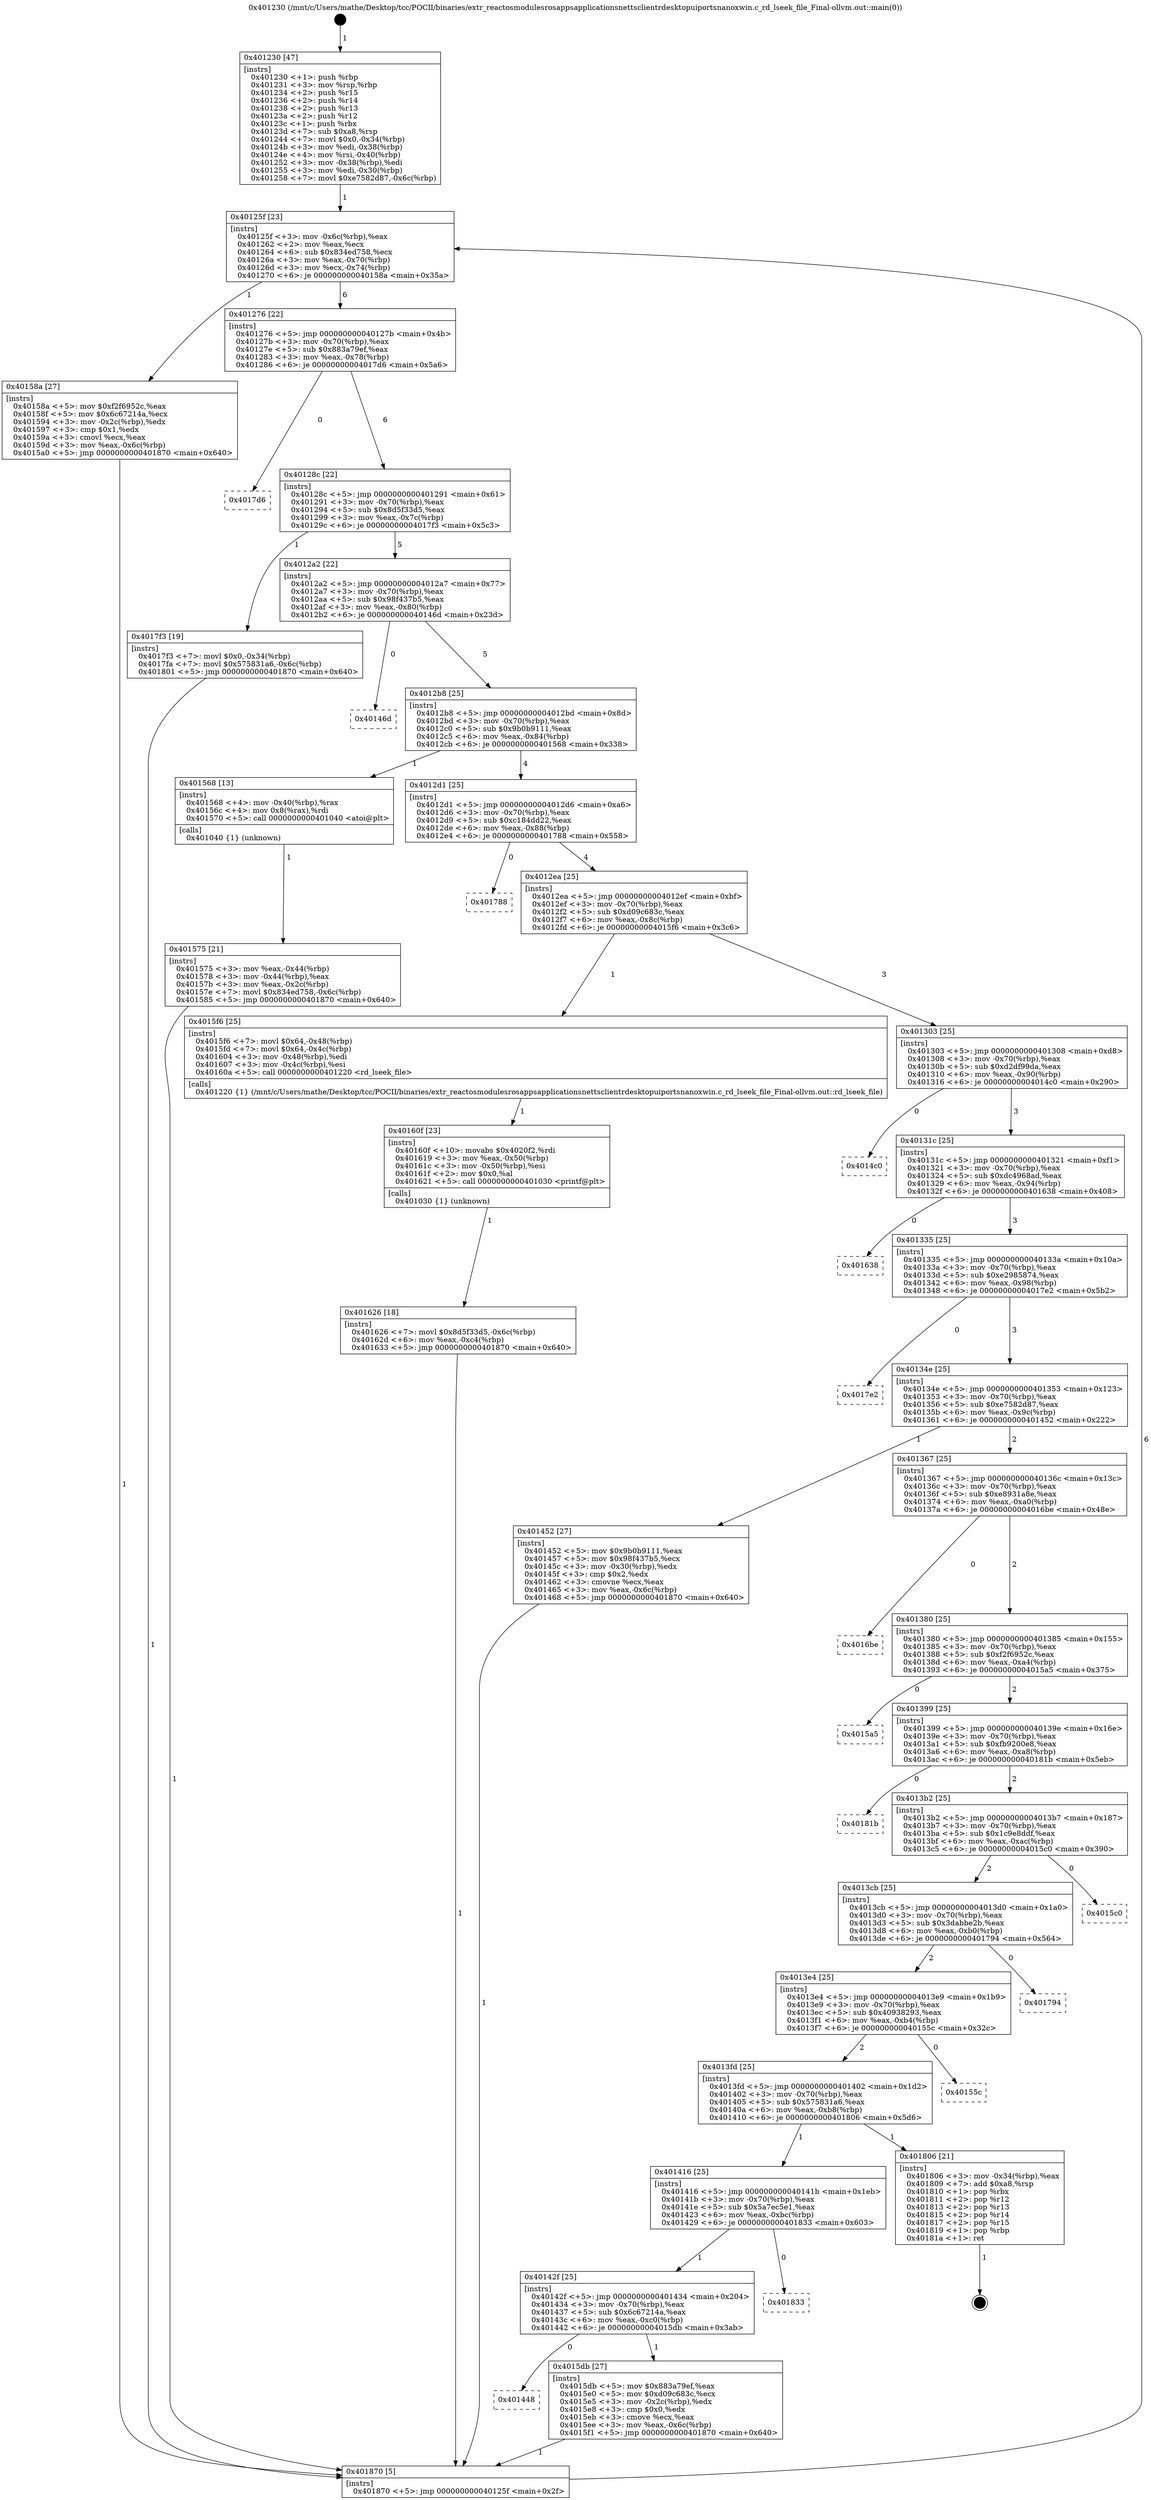 digraph "0x401230" {
  label = "0x401230 (/mnt/c/Users/mathe/Desktop/tcc/POCII/binaries/extr_reactosmodulesrosappsapplicationsnettsclientrdesktopuiportsnanoxwin.c_rd_lseek_file_Final-ollvm.out::main(0))"
  labelloc = "t"
  node[shape=record]

  Entry [label="",width=0.3,height=0.3,shape=circle,fillcolor=black,style=filled]
  "0x40125f" [label="{
     0x40125f [23]\l
     | [instrs]\l
     &nbsp;&nbsp;0x40125f \<+3\>: mov -0x6c(%rbp),%eax\l
     &nbsp;&nbsp;0x401262 \<+2\>: mov %eax,%ecx\l
     &nbsp;&nbsp;0x401264 \<+6\>: sub $0x834ed758,%ecx\l
     &nbsp;&nbsp;0x40126a \<+3\>: mov %eax,-0x70(%rbp)\l
     &nbsp;&nbsp;0x40126d \<+3\>: mov %ecx,-0x74(%rbp)\l
     &nbsp;&nbsp;0x401270 \<+6\>: je 000000000040158a \<main+0x35a\>\l
  }"]
  "0x40158a" [label="{
     0x40158a [27]\l
     | [instrs]\l
     &nbsp;&nbsp;0x40158a \<+5\>: mov $0xf2f6952c,%eax\l
     &nbsp;&nbsp;0x40158f \<+5\>: mov $0x6c67214a,%ecx\l
     &nbsp;&nbsp;0x401594 \<+3\>: mov -0x2c(%rbp),%edx\l
     &nbsp;&nbsp;0x401597 \<+3\>: cmp $0x1,%edx\l
     &nbsp;&nbsp;0x40159a \<+3\>: cmovl %ecx,%eax\l
     &nbsp;&nbsp;0x40159d \<+3\>: mov %eax,-0x6c(%rbp)\l
     &nbsp;&nbsp;0x4015a0 \<+5\>: jmp 0000000000401870 \<main+0x640\>\l
  }"]
  "0x401276" [label="{
     0x401276 [22]\l
     | [instrs]\l
     &nbsp;&nbsp;0x401276 \<+5\>: jmp 000000000040127b \<main+0x4b\>\l
     &nbsp;&nbsp;0x40127b \<+3\>: mov -0x70(%rbp),%eax\l
     &nbsp;&nbsp;0x40127e \<+5\>: sub $0x883a79ef,%eax\l
     &nbsp;&nbsp;0x401283 \<+3\>: mov %eax,-0x78(%rbp)\l
     &nbsp;&nbsp;0x401286 \<+6\>: je 00000000004017d6 \<main+0x5a6\>\l
  }"]
  Exit [label="",width=0.3,height=0.3,shape=circle,fillcolor=black,style=filled,peripheries=2]
  "0x4017d6" [label="{
     0x4017d6\l
  }", style=dashed]
  "0x40128c" [label="{
     0x40128c [22]\l
     | [instrs]\l
     &nbsp;&nbsp;0x40128c \<+5\>: jmp 0000000000401291 \<main+0x61\>\l
     &nbsp;&nbsp;0x401291 \<+3\>: mov -0x70(%rbp),%eax\l
     &nbsp;&nbsp;0x401294 \<+5\>: sub $0x8d5f33d5,%eax\l
     &nbsp;&nbsp;0x401299 \<+3\>: mov %eax,-0x7c(%rbp)\l
     &nbsp;&nbsp;0x40129c \<+6\>: je 00000000004017f3 \<main+0x5c3\>\l
  }"]
  "0x401626" [label="{
     0x401626 [18]\l
     | [instrs]\l
     &nbsp;&nbsp;0x401626 \<+7\>: movl $0x8d5f33d5,-0x6c(%rbp)\l
     &nbsp;&nbsp;0x40162d \<+6\>: mov %eax,-0xc4(%rbp)\l
     &nbsp;&nbsp;0x401633 \<+5\>: jmp 0000000000401870 \<main+0x640\>\l
  }"]
  "0x4017f3" [label="{
     0x4017f3 [19]\l
     | [instrs]\l
     &nbsp;&nbsp;0x4017f3 \<+7\>: movl $0x0,-0x34(%rbp)\l
     &nbsp;&nbsp;0x4017fa \<+7\>: movl $0x575831a6,-0x6c(%rbp)\l
     &nbsp;&nbsp;0x401801 \<+5\>: jmp 0000000000401870 \<main+0x640\>\l
  }"]
  "0x4012a2" [label="{
     0x4012a2 [22]\l
     | [instrs]\l
     &nbsp;&nbsp;0x4012a2 \<+5\>: jmp 00000000004012a7 \<main+0x77\>\l
     &nbsp;&nbsp;0x4012a7 \<+3\>: mov -0x70(%rbp),%eax\l
     &nbsp;&nbsp;0x4012aa \<+5\>: sub $0x98f437b5,%eax\l
     &nbsp;&nbsp;0x4012af \<+3\>: mov %eax,-0x80(%rbp)\l
     &nbsp;&nbsp;0x4012b2 \<+6\>: je 000000000040146d \<main+0x23d\>\l
  }"]
  "0x40160f" [label="{
     0x40160f [23]\l
     | [instrs]\l
     &nbsp;&nbsp;0x40160f \<+10\>: movabs $0x4020f2,%rdi\l
     &nbsp;&nbsp;0x401619 \<+3\>: mov %eax,-0x50(%rbp)\l
     &nbsp;&nbsp;0x40161c \<+3\>: mov -0x50(%rbp),%esi\l
     &nbsp;&nbsp;0x40161f \<+2\>: mov $0x0,%al\l
     &nbsp;&nbsp;0x401621 \<+5\>: call 0000000000401030 \<printf@plt\>\l
     | [calls]\l
     &nbsp;&nbsp;0x401030 \{1\} (unknown)\l
  }"]
  "0x40146d" [label="{
     0x40146d\l
  }", style=dashed]
  "0x4012b8" [label="{
     0x4012b8 [25]\l
     | [instrs]\l
     &nbsp;&nbsp;0x4012b8 \<+5\>: jmp 00000000004012bd \<main+0x8d\>\l
     &nbsp;&nbsp;0x4012bd \<+3\>: mov -0x70(%rbp),%eax\l
     &nbsp;&nbsp;0x4012c0 \<+5\>: sub $0x9b0b9111,%eax\l
     &nbsp;&nbsp;0x4012c5 \<+6\>: mov %eax,-0x84(%rbp)\l
     &nbsp;&nbsp;0x4012cb \<+6\>: je 0000000000401568 \<main+0x338\>\l
  }"]
  "0x401448" [label="{
     0x401448\l
  }", style=dashed]
  "0x401568" [label="{
     0x401568 [13]\l
     | [instrs]\l
     &nbsp;&nbsp;0x401568 \<+4\>: mov -0x40(%rbp),%rax\l
     &nbsp;&nbsp;0x40156c \<+4\>: mov 0x8(%rax),%rdi\l
     &nbsp;&nbsp;0x401570 \<+5\>: call 0000000000401040 \<atoi@plt\>\l
     | [calls]\l
     &nbsp;&nbsp;0x401040 \{1\} (unknown)\l
  }"]
  "0x4012d1" [label="{
     0x4012d1 [25]\l
     | [instrs]\l
     &nbsp;&nbsp;0x4012d1 \<+5\>: jmp 00000000004012d6 \<main+0xa6\>\l
     &nbsp;&nbsp;0x4012d6 \<+3\>: mov -0x70(%rbp),%eax\l
     &nbsp;&nbsp;0x4012d9 \<+5\>: sub $0xc184dd22,%eax\l
     &nbsp;&nbsp;0x4012de \<+6\>: mov %eax,-0x88(%rbp)\l
     &nbsp;&nbsp;0x4012e4 \<+6\>: je 0000000000401788 \<main+0x558\>\l
  }"]
  "0x4015db" [label="{
     0x4015db [27]\l
     | [instrs]\l
     &nbsp;&nbsp;0x4015db \<+5\>: mov $0x883a79ef,%eax\l
     &nbsp;&nbsp;0x4015e0 \<+5\>: mov $0xd09c683c,%ecx\l
     &nbsp;&nbsp;0x4015e5 \<+3\>: mov -0x2c(%rbp),%edx\l
     &nbsp;&nbsp;0x4015e8 \<+3\>: cmp $0x0,%edx\l
     &nbsp;&nbsp;0x4015eb \<+3\>: cmove %ecx,%eax\l
     &nbsp;&nbsp;0x4015ee \<+3\>: mov %eax,-0x6c(%rbp)\l
     &nbsp;&nbsp;0x4015f1 \<+5\>: jmp 0000000000401870 \<main+0x640\>\l
  }"]
  "0x401788" [label="{
     0x401788\l
  }", style=dashed]
  "0x4012ea" [label="{
     0x4012ea [25]\l
     | [instrs]\l
     &nbsp;&nbsp;0x4012ea \<+5\>: jmp 00000000004012ef \<main+0xbf\>\l
     &nbsp;&nbsp;0x4012ef \<+3\>: mov -0x70(%rbp),%eax\l
     &nbsp;&nbsp;0x4012f2 \<+5\>: sub $0xd09c683c,%eax\l
     &nbsp;&nbsp;0x4012f7 \<+6\>: mov %eax,-0x8c(%rbp)\l
     &nbsp;&nbsp;0x4012fd \<+6\>: je 00000000004015f6 \<main+0x3c6\>\l
  }"]
  "0x40142f" [label="{
     0x40142f [25]\l
     | [instrs]\l
     &nbsp;&nbsp;0x40142f \<+5\>: jmp 0000000000401434 \<main+0x204\>\l
     &nbsp;&nbsp;0x401434 \<+3\>: mov -0x70(%rbp),%eax\l
     &nbsp;&nbsp;0x401437 \<+5\>: sub $0x6c67214a,%eax\l
     &nbsp;&nbsp;0x40143c \<+6\>: mov %eax,-0xc0(%rbp)\l
     &nbsp;&nbsp;0x401442 \<+6\>: je 00000000004015db \<main+0x3ab\>\l
  }"]
  "0x4015f6" [label="{
     0x4015f6 [25]\l
     | [instrs]\l
     &nbsp;&nbsp;0x4015f6 \<+7\>: movl $0x64,-0x48(%rbp)\l
     &nbsp;&nbsp;0x4015fd \<+7\>: movl $0x64,-0x4c(%rbp)\l
     &nbsp;&nbsp;0x401604 \<+3\>: mov -0x48(%rbp),%edi\l
     &nbsp;&nbsp;0x401607 \<+3\>: mov -0x4c(%rbp),%esi\l
     &nbsp;&nbsp;0x40160a \<+5\>: call 0000000000401220 \<rd_lseek_file\>\l
     | [calls]\l
     &nbsp;&nbsp;0x401220 \{1\} (/mnt/c/Users/mathe/Desktop/tcc/POCII/binaries/extr_reactosmodulesrosappsapplicationsnettsclientrdesktopuiportsnanoxwin.c_rd_lseek_file_Final-ollvm.out::rd_lseek_file)\l
  }"]
  "0x401303" [label="{
     0x401303 [25]\l
     | [instrs]\l
     &nbsp;&nbsp;0x401303 \<+5\>: jmp 0000000000401308 \<main+0xd8\>\l
     &nbsp;&nbsp;0x401308 \<+3\>: mov -0x70(%rbp),%eax\l
     &nbsp;&nbsp;0x40130b \<+5\>: sub $0xd2df99da,%eax\l
     &nbsp;&nbsp;0x401310 \<+6\>: mov %eax,-0x90(%rbp)\l
     &nbsp;&nbsp;0x401316 \<+6\>: je 00000000004014c0 \<main+0x290\>\l
  }"]
  "0x401833" [label="{
     0x401833\l
  }", style=dashed]
  "0x4014c0" [label="{
     0x4014c0\l
  }", style=dashed]
  "0x40131c" [label="{
     0x40131c [25]\l
     | [instrs]\l
     &nbsp;&nbsp;0x40131c \<+5\>: jmp 0000000000401321 \<main+0xf1\>\l
     &nbsp;&nbsp;0x401321 \<+3\>: mov -0x70(%rbp),%eax\l
     &nbsp;&nbsp;0x401324 \<+5\>: sub $0xdc4968ad,%eax\l
     &nbsp;&nbsp;0x401329 \<+6\>: mov %eax,-0x94(%rbp)\l
     &nbsp;&nbsp;0x40132f \<+6\>: je 0000000000401638 \<main+0x408\>\l
  }"]
  "0x401416" [label="{
     0x401416 [25]\l
     | [instrs]\l
     &nbsp;&nbsp;0x401416 \<+5\>: jmp 000000000040141b \<main+0x1eb\>\l
     &nbsp;&nbsp;0x40141b \<+3\>: mov -0x70(%rbp),%eax\l
     &nbsp;&nbsp;0x40141e \<+5\>: sub $0x5a7ec5e1,%eax\l
     &nbsp;&nbsp;0x401423 \<+6\>: mov %eax,-0xbc(%rbp)\l
     &nbsp;&nbsp;0x401429 \<+6\>: je 0000000000401833 \<main+0x603\>\l
  }"]
  "0x401638" [label="{
     0x401638\l
  }", style=dashed]
  "0x401335" [label="{
     0x401335 [25]\l
     | [instrs]\l
     &nbsp;&nbsp;0x401335 \<+5\>: jmp 000000000040133a \<main+0x10a\>\l
     &nbsp;&nbsp;0x40133a \<+3\>: mov -0x70(%rbp),%eax\l
     &nbsp;&nbsp;0x40133d \<+5\>: sub $0xe2985874,%eax\l
     &nbsp;&nbsp;0x401342 \<+6\>: mov %eax,-0x98(%rbp)\l
     &nbsp;&nbsp;0x401348 \<+6\>: je 00000000004017e2 \<main+0x5b2\>\l
  }"]
  "0x401806" [label="{
     0x401806 [21]\l
     | [instrs]\l
     &nbsp;&nbsp;0x401806 \<+3\>: mov -0x34(%rbp),%eax\l
     &nbsp;&nbsp;0x401809 \<+7\>: add $0xa8,%rsp\l
     &nbsp;&nbsp;0x401810 \<+1\>: pop %rbx\l
     &nbsp;&nbsp;0x401811 \<+2\>: pop %r12\l
     &nbsp;&nbsp;0x401813 \<+2\>: pop %r13\l
     &nbsp;&nbsp;0x401815 \<+2\>: pop %r14\l
     &nbsp;&nbsp;0x401817 \<+2\>: pop %r15\l
     &nbsp;&nbsp;0x401819 \<+1\>: pop %rbp\l
     &nbsp;&nbsp;0x40181a \<+1\>: ret\l
  }"]
  "0x4017e2" [label="{
     0x4017e2\l
  }", style=dashed]
  "0x40134e" [label="{
     0x40134e [25]\l
     | [instrs]\l
     &nbsp;&nbsp;0x40134e \<+5\>: jmp 0000000000401353 \<main+0x123\>\l
     &nbsp;&nbsp;0x401353 \<+3\>: mov -0x70(%rbp),%eax\l
     &nbsp;&nbsp;0x401356 \<+5\>: sub $0xe7582d87,%eax\l
     &nbsp;&nbsp;0x40135b \<+6\>: mov %eax,-0x9c(%rbp)\l
     &nbsp;&nbsp;0x401361 \<+6\>: je 0000000000401452 \<main+0x222\>\l
  }"]
  "0x4013fd" [label="{
     0x4013fd [25]\l
     | [instrs]\l
     &nbsp;&nbsp;0x4013fd \<+5\>: jmp 0000000000401402 \<main+0x1d2\>\l
     &nbsp;&nbsp;0x401402 \<+3\>: mov -0x70(%rbp),%eax\l
     &nbsp;&nbsp;0x401405 \<+5\>: sub $0x575831a6,%eax\l
     &nbsp;&nbsp;0x40140a \<+6\>: mov %eax,-0xb8(%rbp)\l
     &nbsp;&nbsp;0x401410 \<+6\>: je 0000000000401806 \<main+0x5d6\>\l
  }"]
  "0x401452" [label="{
     0x401452 [27]\l
     | [instrs]\l
     &nbsp;&nbsp;0x401452 \<+5\>: mov $0x9b0b9111,%eax\l
     &nbsp;&nbsp;0x401457 \<+5\>: mov $0x98f437b5,%ecx\l
     &nbsp;&nbsp;0x40145c \<+3\>: mov -0x30(%rbp),%edx\l
     &nbsp;&nbsp;0x40145f \<+3\>: cmp $0x2,%edx\l
     &nbsp;&nbsp;0x401462 \<+3\>: cmovne %ecx,%eax\l
     &nbsp;&nbsp;0x401465 \<+3\>: mov %eax,-0x6c(%rbp)\l
     &nbsp;&nbsp;0x401468 \<+5\>: jmp 0000000000401870 \<main+0x640\>\l
  }"]
  "0x401367" [label="{
     0x401367 [25]\l
     | [instrs]\l
     &nbsp;&nbsp;0x401367 \<+5\>: jmp 000000000040136c \<main+0x13c\>\l
     &nbsp;&nbsp;0x40136c \<+3\>: mov -0x70(%rbp),%eax\l
     &nbsp;&nbsp;0x40136f \<+5\>: sub $0xe8931a8e,%eax\l
     &nbsp;&nbsp;0x401374 \<+6\>: mov %eax,-0xa0(%rbp)\l
     &nbsp;&nbsp;0x40137a \<+6\>: je 00000000004016be \<main+0x48e\>\l
  }"]
  "0x401870" [label="{
     0x401870 [5]\l
     | [instrs]\l
     &nbsp;&nbsp;0x401870 \<+5\>: jmp 000000000040125f \<main+0x2f\>\l
  }"]
  "0x401230" [label="{
     0x401230 [47]\l
     | [instrs]\l
     &nbsp;&nbsp;0x401230 \<+1\>: push %rbp\l
     &nbsp;&nbsp;0x401231 \<+3\>: mov %rsp,%rbp\l
     &nbsp;&nbsp;0x401234 \<+2\>: push %r15\l
     &nbsp;&nbsp;0x401236 \<+2\>: push %r14\l
     &nbsp;&nbsp;0x401238 \<+2\>: push %r13\l
     &nbsp;&nbsp;0x40123a \<+2\>: push %r12\l
     &nbsp;&nbsp;0x40123c \<+1\>: push %rbx\l
     &nbsp;&nbsp;0x40123d \<+7\>: sub $0xa8,%rsp\l
     &nbsp;&nbsp;0x401244 \<+7\>: movl $0x0,-0x34(%rbp)\l
     &nbsp;&nbsp;0x40124b \<+3\>: mov %edi,-0x38(%rbp)\l
     &nbsp;&nbsp;0x40124e \<+4\>: mov %rsi,-0x40(%rbp)\l
     &nbsp;&nbsp;0x401252 \<+3\>: mov -0x38(%rbp),%edi\l
     &nbsp;&nbsp;0x401255 \<+3\>: mov %edi,-0x30(%rbp)\l
     &nbsp;&nbsp;0x401258 \<+7\>: movl $0xe7582d87,-0x6c(%rbp)\l
  }"]
  "0x401575" [label="{
     0x401575 [21]\l
     | [instrs]\l
     &nbsp;&nbsp;0x401575 \<+3\>: mov %eax,-0x44(%rbp)\l
     &nbsp;&nbsp;0x401578 \<+3\>: mov -0x44(%rbp),%eax\l
     &nbsp;&nbsp;0x40157b \<+3\>: mov %eax,-0x2c(%rbp)\l
     &nbsp;&nbsp;0x40157e \<+7\>: movl $0x834ed758,-0x6c(%rbp)\l
     &nbsp;&nbsp;0x401585 \<+5\>: jmp 0000000000401870 \<main+0x640\>\l
  }"]
  "0x40155c" [label="{
     0x40155c\l
  }", style=dashed]
  "0x4016be" [label="{
     0x4016be\l
  }", style=dashed]
  "0x401380" [label="{
     0x401380 [25]\l
     | [instrs]\l
     &nbsp;&nbsp;0x401380 \<+5\>: jmp 0000000000401385 \<main+0x155\>\l
     &nbsp;&nbsp;0x401385 \<+3\>: mov -0x70(%rbp),%eax\l
     &nbsp;&nbsp;0x401388 \<+5\>: sub $0xf2f6952c,%eax\l
     &nbsp;&nbsp;0x40138d \<+6\>: mov %eax,-0xa4(%rbp)\l
     &nbsp;&nbsp;0x401393 \<+6\>: je 00000000004015a5 \<main+0x375\>\l
  }"]
  "0x4013e4" [label="{
     0x4013e4 [25]\l
     | [instrs]\l
     &nbsp;&nbsp;0x4013e4 \<+5\>: jmp 00000000004013e9 \<main+0x1b9\>\l
     &nbsp;&nbsp;0x4013e9 \<+3\>: mov -0x70(%rbp),%eax\l
     &nbsp;&nbsp;0x4013ec \<+5\>: sub $0x40938293,%eax\l
     &nbsp;&nbsp;0x4013f1 \<+6\>: mov %eax,-0xb4(%rbp)\l
     &nbsp;&nbsp;0x4013f7 \<+6\>: je 000000000040155c \<main+0x32c\>\l
  }"]
  "0x4015a5" [label="{
     0x4015a5\l
  }", style=dashed]
  "0x401399" [label="{
     0x401399 [25]\l
     | [instrs]\l
     &nbsp;&nbsp;0x401399 \<+5\>: jmp 000000000040139e \<main+0x16e\>\l
     &nbsp;&nbsp;0x40139e \<+3\>: mov -0x70(%rbp),%eax\l
     &nbsp;&nbsp;0x4013a1 \<+5\>: sub $0xfb9200e8,%eax\l
     &nbsp;&nbsp;0x4013a6 \<+6\>: mov %eax,-0xa8(%rbp)\l
     &nbsp;&nbsp;0x4013ac \<+6\>: je 000000000040181b \<main+0x5eb\>\l
  }"]
  "0x401794" [label="{
     0x401794\l
  }", style=dashed]
  "0x40181b" [label="{
     0x40181b\l
  }", style=dashed]
  "0x4013b2" [label="{
     0x4013b2 [25]\l
     | [instrs]\l
     &nbsp;&nbsp;0x4013b2 \<+5\>: jmp 00000000004013b7 \<main+0x187\>\l
     &nbsp;&nbsp;0x4013b7 \<+3\>: mov -0x70(%rbp),%eax\l
     &nbsp;&nbsp;0x4013ba \<+5\>: sub $0x1c9e8ddf,%eax\l
     &nbsp;&nbsp;0x4013bf \<+6\>: mov %eax,-0xac(%rbp)\l
     &nbsp;&nbsp;0x4013c5 \<+6\>: je 00000000004015c0 \<main+0x390\>\l
  }"]
  "0x4013cb" [label="{
     0x4013cb [25]\l
     | [instrs]\l
     &nbsp;&nbsp;0x4013cb \<+5\>: jmp 00000000004013d0 \<main+0x1a0\>\l
     &nbsp;&nbsp;0x4013d0 \<+3\>: mov -0x70(%rbp),%eax\l
     &nbsp;&nbsp;0x4013d3 \<+5\>: sub $0x3dabbe2b,%eax\l
     &nbsp;&nbsp;0x4013d8 \<+6\>: mov %eax,-0xb0(%rbp)\l
     &nbsp;&nbsp;0x4013de \<+6\>: je 0000000000401794 \<main+0x564\>\l
  }"]
  "0x4015c0" [label="{
     0x4015c0\l
  }", style=dashed]
  Entry -> "0x401230" [label=" 1"]
  "0x40125f" -> "0x40158a" [label=" 1"]
  "0x40125f" -> "0x401276" [label=" 6"]
  "0x401806" -> Exit [label=" 1"]
  "0x401276" -> "0x4017d6" [label=" 0"]
  "0x401276" -> "0x40128c" [label=" 6"]
  "0x4017f3" -> "0x401870" [label=" 1"]
  "0x40128c" -> "0x4017f3" [label=" 1"]
  "0x40128c" -> "0x4012a2" [label=" 5"]
  "0x401626" -> "0x401870" [label=" 1"]
  "0x4012a2" -> "0x40146d" [label=" 0"]
  "0x4012a2" -> "0x4012b8" [label=" 5"]
  "0x40160f" -> "0x401626" [label=" 1"]
  "0x4012b8" -> "0x401568" [label=" 1"]
  "0x4012b8" -> "0x4012d1" [label=" 4"]
  "0x4015f6" -> "0x40160f" [label=" 1"]
  "0x4012d1" -> "0x401788" [label=" 0"]
  "0x4012d1" -> "0x4012ea" [label=" 4"]
  "0x4015db" -> "0x401870" [label=" 1"]
  "0x4012ea" -> "0x4015f6" [label=" 1"]
  "0x4012ea" -> "0x401303" [label=" 3"]
  "0x40142f" -> "0x4015db" [label=" 1"]
  "0x401303" -> "0x4014c0" [label=" 0"]
  "0x401303" -> "0x40131c" [label=" 3"]
  "0x40142f" -> "0x401448" [label=" 0"]
  "0x40131c" -> "0x401638" [label=" 0"]
  "0x40131c" -> "0x401335" [label=" 3"]
  "0x401416" -> "0x401833" [label=" 0"]
  "0x401335" -> "0x4017e2" [label=" 0"]
  "0x401335" -> "0x40134e" [label=" 3"]
  "0x401416" -> "0x40142f" [label=" 1"]
  "0x40134e" -> "0x401452" [label=" 1"]
  "0x40134e" -> "0x401367" [label=" 2"]
  "0x401452" -> "0x401870" [label=" 1"]
  "0x401230" -> "0x40125f" [label=" 1"]
  "0x401870" -> "0x40125f" [label=" 6"]
  "0x401568" -> "0x401575" [label=" 1"]
  "0x401575" -> "0x401870" [label=" 1"]
  "0x40158a" -> "0x401870" [label=" 1"]
  "0x4013fd" -> "0x401806" [label=" 1"]
  "0x401367" -> "0x4016be" [label=" 0"]
  "0x401367" -> "0x401380" [label=" 2"]
  "0x4013fd" -> "0x401416" [label=" 1"]
  "0x401380" -> "0x4015a5" [label=" 0"]
  "0x401380" -> "0x401399" [label=" 2"]
  "0x4013e4" -> "0x40155c" [label=" 0"]
  "0x401399" -> "0x40181b" [label=" 0"]
  "0x401399" -> "0x4013b2" [label=" 2"]
  "0x4013e4" -> "0x4013fd" [label=" 2"]
  "0x4013b2" -> "0x4015c0" [label=" 0"]
  "0x4013b2" -> "0x4013cb" [label=" 2"]
  "0x4013cb" -> "0x4013e4" [label=" 2"]
  "0x4013cb" -> "0x401794" [label=" 0"]
}
